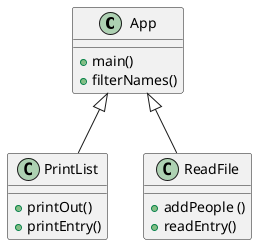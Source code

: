 @startuml
'https://plantuml.com/class-diagram

App <|-- PrintList
App <|-- ReadFile


class App {
+main()
+filterNames()
}

class PrintList {
+printOut()
+printEntry()
}

class ReadFile {
+addPeople ()
+readEntry()
}

@enduml